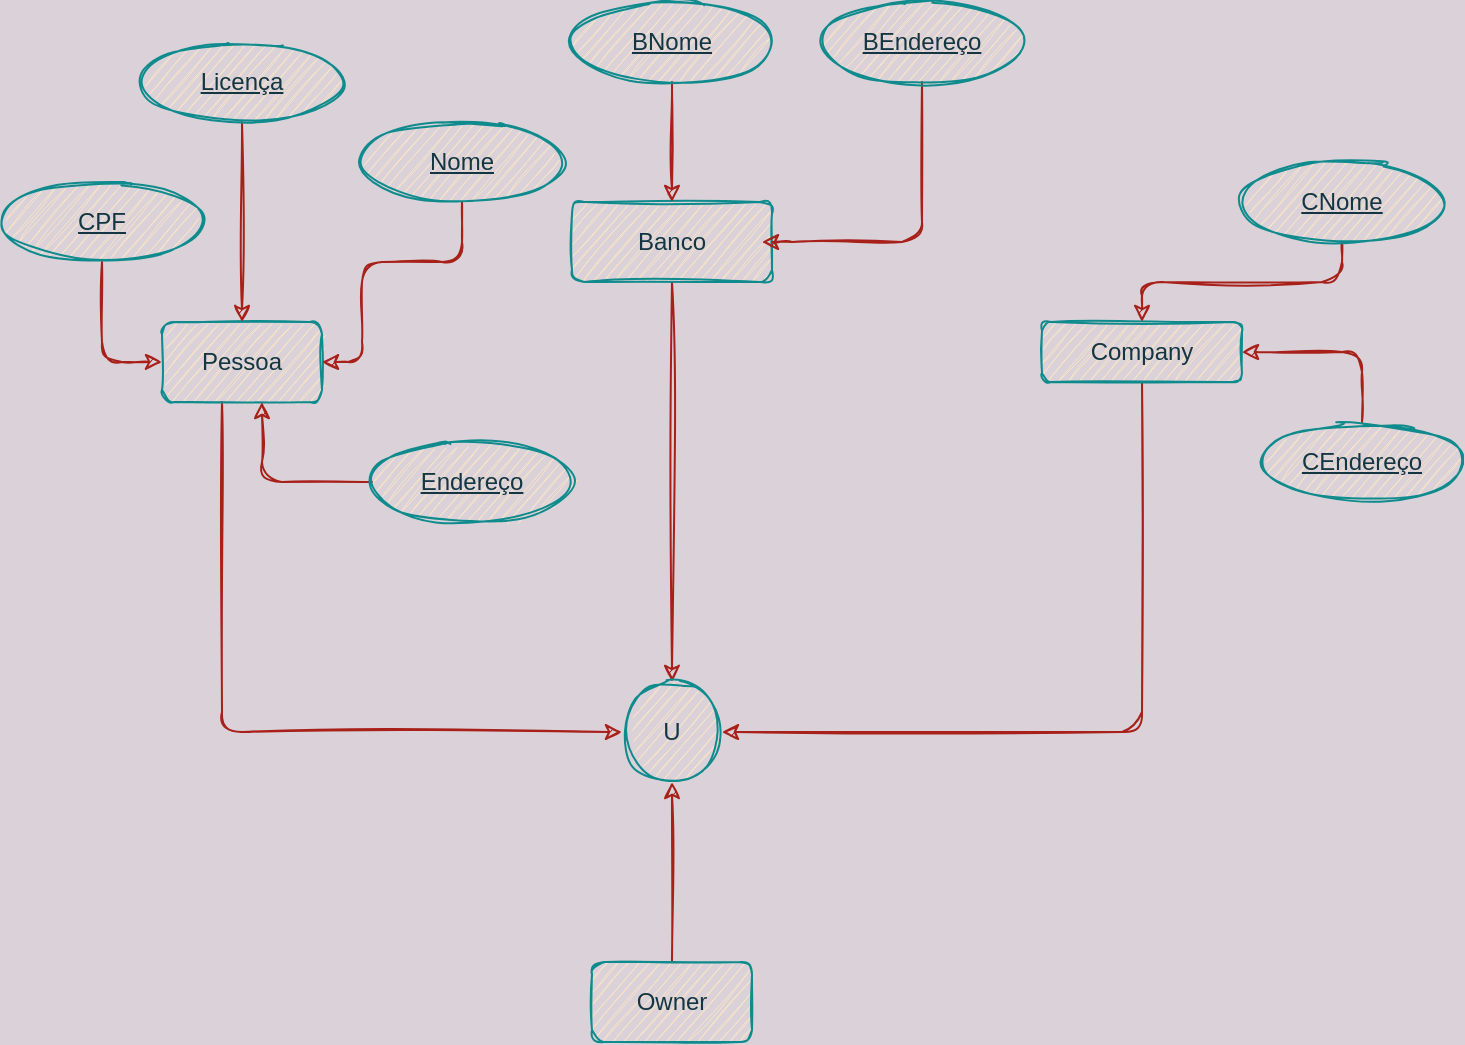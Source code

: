 <mxfile version="20.5.1" type="github">
  <diagram id="OuCA6Z6qn1cnjy3By454" name="Página-1">
    <mxGraphModel dx="1422" dy="786" grid="1" gridSize="10" guides="1" tooltips="1" connect="1" arrows="1" fold="1" page="1" pageScale="1" pageWidth="827" pageHeight="1169" background="#DAD2D8" math="0" shadow="0">
      <root>
        <mxCell id="0" />
        <mxCell id="1" parent="0" />
        <mxCell id="RniL1hwwyDk1dEtWbafb-9" style="edgeStyle=orthogonalEdgeStyle;rounded=1;orthogonalLoop=1;jettySize=auto;html=1;entryX=0;entryY=0.5;entryDx=0;entryDy=0;labelBackgroundColor=#DAD2D8;strokeColor=#A8201A;fontColor=#143642;sketch=1;" parent="1" source="RniL1hwwyDk1dEtWbafb-2" target="RniL1hwwyDk1dEtWbafb-6" edge="1">
          <mxGeometry relative="1" as="geometry">
            <Array as="points">
              <mxPoint x="120" y="405" />
            </Array>
          </mxGeometry>
        </mxCell>
        <mxCell id="RniL1hwwyDk1dEtWbafb-2" value="Pessoa" style="whiteSpace=wrap;html=1;align=center;rounded=1;fillColor=#FAE5C7;strokeColor=#0F8B8D;fontColor=#143642;sketch=1;" parent="1" vertex="1">
          <mxGeometry x="90" y="200" width="80" height="40" as="geometry" />
        </mxCell>
        <mxCell id="RniL1hwwyDk1dEtWbafb-8" style="edgeStyle=orthogonalEdgeStyle;rounded=1;orthogonalLoop=1;jettySize=auto;html=1;entryX=0.5;entryY=0;entryDx=0;entryDy=0;labelBackgroundColor=#DAD2D8;strokeColor=#A8201A;fontColor=#143642;sketch=1;" parent="1" source="RniL1hwwyDk1dEtWbafb-3" target="RniL1hwwyDk1dEtWbafb-6" edge="1">
          <mxGeometry relative="1" as="geometry" />
        </mxCell>
        <mxCell id="RniL1hwwyDk1dEtWbafb-3" value="Banco" style="whiteSpace=wrap;html=1;align=center;rounded=1;fillColor=#FAE5C7;strokeColor=#0F8B8D;fontColor=#143642;sketch=1;" parent="1" vertex="1">
          <mxGeometry x="295" y="140" width="100" height="40" as="geometry" />
        </mxCell>
        <mxCell id="RniL1hwwyDk1dEtWbafb-14" style="edgeStyle=orthogonalEdgeStyle;rounded=1;orthogonalLoop=1;jettySize=auto;html=1;entryX=1;entryY=0.5;entryDx=0;entryDy=0;labelBackgroundColor=#DAD2D8;strokeColor=#A8201A;fontColor=#143642;sketch=1;" parent="1" source="RniL1hwwyDk1dEtWbafb-4" target="RniL1hwwyDk1dEtWbafb-6" edge="1">
          <mxGeometry relative="1" as="geometry">
            <Array as="points">
              <mxPoint x="580" y="405" />
            </Array>
          </mxGeometry>
        </mxCell>
        <mxCell id="RniL1hwwyDk1dEtWbafb-4" value="Company" style="whiteSpace=wrap;html=1;align=center;rounded=1;fillColor=#FAE5C7;strokeColor=#0F8B8D;fontColor=#143642;sketch=1;" parent="1" vertex="1">
          <mxGeometry x="530" y="200" width="100" height="30" as="geometry" />
        </mxCell>
        <mxCell id="RniL1hwwyDk1dEtWbafb-6" value="U" style="ellipse;whiteSpace=wrap;html=1;aspect=fixed;rounded=1;fillColor=#FAE5C7;strokeColor=#0F8B8D;fontColor=#143642;sketch=1;" parent="1" vertex="1">
          <mxGeometry x="320" y="380" width="50" height="50" as="geometry" />
        </mxCell>
        <mxCell id="RniL1hwwyDk1dEtWbafb-16" style="edgeStyle=orthogonalEdgeStyle;rounded=1;orthogonalLoop=1;jettySize=auto;html=1;entryX=0.5;entryY=1;entryDx=0;entryDy=0;labelBackgroundColor=#DAD2D8;strokeColor=#A8201A;fontColor=#143642;sketch=1;" parent="1" source="RniL1hwwyDk1dEtWbafb-15" target="RniL1hwwyDk1dEtWbafb-6" edge="1">
          <mxGeometry relative="1" as="geometry" />
        </mxCell>
        <mxCell id="RniL1hwwyDk1dEtWbafb-15" value="Owner" style="whiteSpace=wrap;html=1;align=center;rounded=1;fillColor=#FAE5C7;strokeColor=#0F8B8D;fontColor=#143642;sketch=1;" parent="1" vertex="1">
          <mxGeometry x="305" y="520" width="80" height="40" as="geometry" />
        </mxCell>
        <mxCell id="RniL1hwwyDk1dEtWbafb-19" style="edgeStyle=orthogonalEdgeStyle;rounded=1;orthogonalLoop=1;jettySize=auto;html=1;entryX=0.5;entryY=0;entryDx=0;entryDy=0;labelBackgroundColor=#DAD2D8;strokeColor=#A8201A;fontColor=#143642;sketch=1;" parent="1" source="RniL1hwwyDk1dEtWbafb-17" target="RniL1hwwyDk1dEtWbafb-2" edge="1">
          <mxGeometry relative="1" as="geometry" />
        </mxCell>
        <mxCell id="RniL1hwwyDk1dEtWbafb-17" value="Licença" style="ellipse;whiteSpace=wrap;html=1;align=center;fontStyle=4;rounded=1;fillColor=#FAE5C7;strokeColor=#0F8B8D;fontColor=#143642;sketch=1;" parent="1" vertex="1">
          <mxGeometry x="80" y="60" width="100" height="40" as="geometry" />
        </mxCell>
        <mxCell id="RniL1hwwyDk1dEtWbafb-20" style="edgeStyle=orthogonalEdgeStyle;rounded=1;orthogonalLoop=1;jettySize=auto;html=1;entryX=0;entryY=0.5;entryDx=0;entryDy=0;labelBackgroundColor=#DAD2D8;strokeColor=#A8201A;fontColor=#143642;sketch=1;" parent="1" source="RniL1hwwyDk1dEtWbafb-18" target="RniL1hwwyDk1dEtWbafb-2" edge="1">
          <mxGeometry relative="1" as="geometry" />
        </mxCell>
        <mxCell id="RniL1hwwyDk1dEtWbafb-18" value="CPF" style="ellipse;whiteSpace=wrap;html=1;align=center;fontStyle=4;rounded=1;fillColor=#FAE5C7;strokeColor=#0F8B8D;fontColor=#143642;sketch=1;" parent="1" vertex="1">
          <mxGeometry x="10" y="130" width="100" height="40" as="geometry" />
        </mxCell>
        <mxCell id="RniL1hwwyDk1dEtWbafb-23" style="edgeStyle=orthogonalEdgeStyle;rounded=1;orthogonalLoop=1;jettySize=auto;html=1;entryX=1;entryY=0.5;entryDx=0;entryDy=0;labelBackgroundColor=#DAD2D8;strokeColor=#A8201A;fontColor=#143642;sketch=1;" parent="1" source="RniL1hwwyDk1dEtWbafb-21" target="RniL1hwwyDk1dEtWbafb-2" edge="1">
          <mxGeometry relative="1" as="geometry">
            <Array as="points">
              <mxPoint x="240" y="170" />
              <mxPoint x="190" y="170" />
              <mxPoint x="190" y="220" />
            </Array>
          </mxGeometry>
        </mxCell>
        <mxCell id="RniL1hwwyDk1dEtWbafb-21" value="Nome" style="ellipse;whiteSpace=wrap;html=1;align=center;fontStyle=4;rounded=1;fillColor=#FAE5C7;strokeColor=#0F8B8D;fontColor=#143642;sketch=1;" parent="1" vertex="1">
          <mxGeometry x="190" y="100" width="100" height="40" as="geometry" />
        </mxCell>
        <mxCell id="RniL1hwwyDk1dEtWbafb-24" style="edgeStyle=orthogonalEdgeStyle;rounded=1;orthogonalLoop=1;jettySize=auto;html=1;labelBackgroundColor=#DAD2D8;strokeColor=#A8201A;fontColor=#143642;sketch=1;" parent="1" source="RniL1hwwyDk1dEtWbafb-22" target="RniL1hwwyDk1dEtWbafb-2" edge="1">
          <mxGeometry relative="1" as="geometry">
            <Array as="points">
              <mxPoint x="140" y="280" />
            </Array>
          </mxGeometry>
        </mxCell>
        <mxCell id="RniL1hwwyDk1dEtWbafb-22" value="Endereço" style="ellipse;whiteSpace=wrap;html=1;align=center;fontStyle=4;rounded=1;fillColor=#FAE5C7;strokeColor=#0F8B8D;fontColor=#143642;sketch=1;" parent="1" vertex="1">
          <mxGeometry x="195" y="260" width="100" height="40" as="geometry" />
        </mxCell>
        <mxCell id="RniL1hwwyDk1dEtWbafb-29" style="edgeStyle=orthogonalEdgeStyle;rounded=1;orthogonalLoop=1;jettySize=auto;html=1;entryX=0.5;entryY=0;entryDx=0;entryDy=0;labelBackgroundColor=#DAD2D8;strokeColor=#A8201A;fontColor=#143642;sketch=1;" parent="1" source="RniL1hwwyDk1dEtWbafb-25" target="RniL1hwwyDk1dEtWbafb-3" edge="1">
          <mxGeometry relative="1" as="geometry" />
        </mxCell>
        <mxCell id="RniL1hwwyDk1dEtWbafb-25" value="BNome" style="ellipse;whiteSpace=wrap;html=1;align=center;fontStyle=4;rounded=1;fillColor=#FAE5C7;strokeColor=#0F8B8D;fontColor=#143642;sketch=1;" parent="1" vertex="1">
          <mxGeometry x="295" y="40" width="100" height="40" as="geometry" />
        </mxCell>
        <mxCell id="RniL1hwwyDk1dEtWbafb-30" style="edgeStyle=orthogonalEdgeStyle;rounded=1;orthogonalLoop=1;jettySize=auto;html=1;labelBackgroundColor=#DAD2D8;strokeColor=#A8201A;fontColor=#143642;sketch=1;" parent="1" source="RniL1hwwyDk1dEtWbafb-26" edge="1">
          <mxGeometry relative="1" as="geometry">
            <mxPoint x="390" y="160" as="targetPoint" />
            <Array as="points">
              <mxPoint x="470" y="160" />
              <mxPoint x="395" y="160" />
            </Array>
          </mxGeometry>
        </mxCell>
        <mxCell id="RniL1hwwyDk1dEtWbafb-26" value="BEndereço" style="ellipse;whiteSpace=wrap;html=1;align=center;fontStyle=4;rounded=1;fillColor=#FAE5C7;strokeColor=#0F8B8D;fontColor=#143642;sketch=1;" parent="1" vertex="1">
          <mxGeometry x="420" y="40" width="100" height="40" as="geometry" />
        </mxCell>
        <mxCell id="RniL1hwwyDk1dEtWbafb-31" style="edgeStyle=orthogonalEdgeStyle;rounded=1;orthogonalLoop=1;jettySize=auto;html=1;entryX=0.5;entryY=0;entryDx=0;entryDy=0;labelBackgroundColor=#DAD2D8;strokeColor=#A8201A;fontColor=#143642;sketch=1;" parent="1" source="RniL1hwwyDk1dEtWbafb-27" target="RniL1hwwyDk1dEtWbafb-4" edge="1">
          <mxGeometry relative="1" as="geometry" />
        </mxCell>
        <mxCell id="RniL1hwwyDk1dEtWbafb-27" value="CNome" style="ellipse;whiteSpace=wrap;html=1;align=center;fontStyle=4;rounded=1;fillColor=#FAE5C7;strokeColor=#0F8B8D;fontColor=#143642;sketch=1;" parent="1" vertex="1">
          <mxGeometry x="630" y="120" width="100" height="40" as="geometry" />
        </mxCell>
        <mxCell id="RniL1hwwyDk1dEtWbafb-32" style="edgeStyle=orthogonalEdgeStyle;rounded=1;orthogonalLoop=1;jettySize=auto;html=1;entryX=1;entryY=0.5;entryDx=0;entryDy=0;labelBackgroundColor=#DAD2D8;strokeColor=#A8201A;fontColor=#143642;sketch=1;" parent="1" source="RniL1hwwyDk1dEtWbafb-28" target="RniL1hwwyDk1dEtWbafb-4" edge="1">
          <mxGeometry relative="1" as="geometry">
            <Array as="points">
              <mxPoint x="690" y="215" />
            </Array>
          </mxGeometry>
        </mxCell>
        <mxCell id="RniL1hwwyDk1dEtWbafb-28" value="CEndereço" style="ellipse;whiteSpace=wrap;html=1;align=center;fontStyle=4;rounded=1;fillColor=#FAE5C7;strokeColor=#0F8B8D;fontColor=#143642;sketch=1;" parent="1" vertex="1">
          <mxGeometry x="640" y="250" width="100" height="40" as="geometry" />
        </mxCell>
      </root>
    </mxGraphModel>
  </diagram>
</mxfile>

